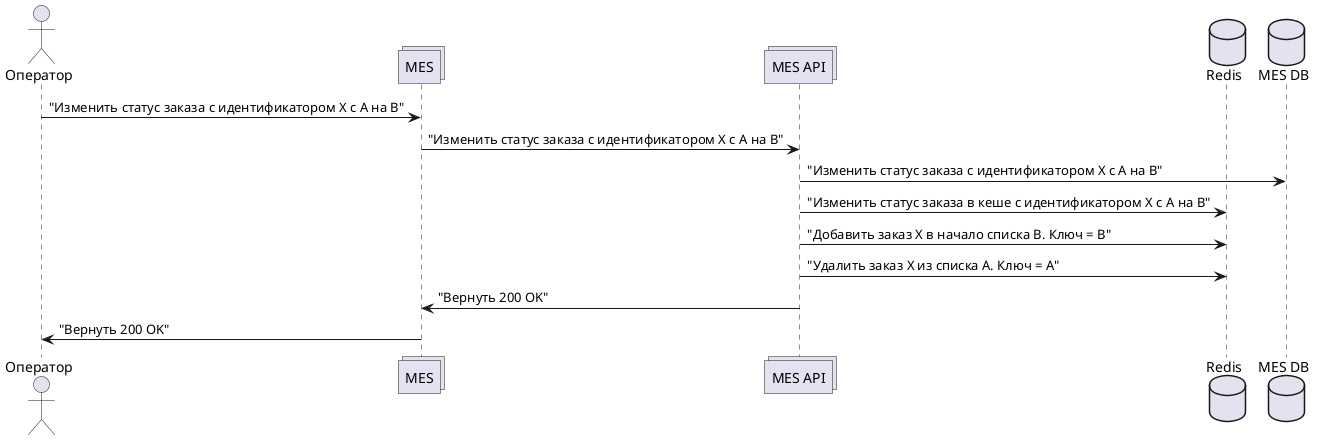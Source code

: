 @startuml
actor       Оператор       as oper
collections MES as mes
collections "MES API" as mesapi
database    Redis    as cache
database    "MES DB"    as db

oper -> mes : "Изменить статус заказа c идентификатором X с A на B"
mes -> mesapi : "Изменить статус заказа c идентификатором X с A на B"
mesapi -> db: "Изменить статус заказа c идентификатором X с A на B"
mesapi -> cache: "Изменить статус заказа в кеше c идентификатором X с A на B"
mesapi -> cache: "Добавить заказ X в начало списка B. Ключ = B" 
mesapi -> cache: "Удалить заказ X из списка A. Ключ = A" 
mesapi -> mes: "Вернуть 200 OK"
mes -> oper: "Вернуть 200 OK"

@enduml
